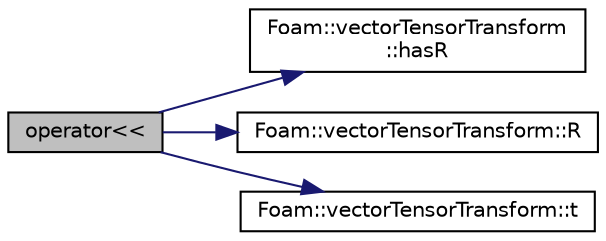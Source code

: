digraph "operator&lt;&lt;"
{
  bgcolor="transparent";
  edge [fontname="Helvetica",fontsize="10",labelfontname="Helvetica",labelfontsize="10"];
  node [fontname="Helvetica",fontsize="10",shape=record];
  rankdir="LR";
  Node1 [label="operator\<\<",height=0.2,width=0.4,color="black", fillcolor="grey75", style="filled", fontcolor="black"];
  Node1 -> Node2 [color="midnightblue",fontsize="10",style="solid",fontname="Helvetica"];
  Node2 [label="Foam::vectorTensorTransform\l::hasR",height=0.2,width=0.4,color="black",URL="$a02892.html#a34e232bb6b5ed6e44e21f75a258bf18b"];
  Node1 -> Node3 [color="midnightblue",fontsize="10",style="solid",fontname="Helvetica"];
  Node3 [label="Foam::vectorTensorTransform::R",height=0.2,width=0.4,color="black",URL="$a02892.html#a849baaf9e566e9ab9afee603f3d7120e"];
  Node1 -> Node4 [color="midnightblue",fontsize="10",style="solid",fontname="Helvetica"];
  Node4 [label="Foam::vectorTensorTransform::t",height=0.2,width=0.4,color="black",URL="$a02892.html#a9843788d6d82317212ae7c974d4995de"];
}
